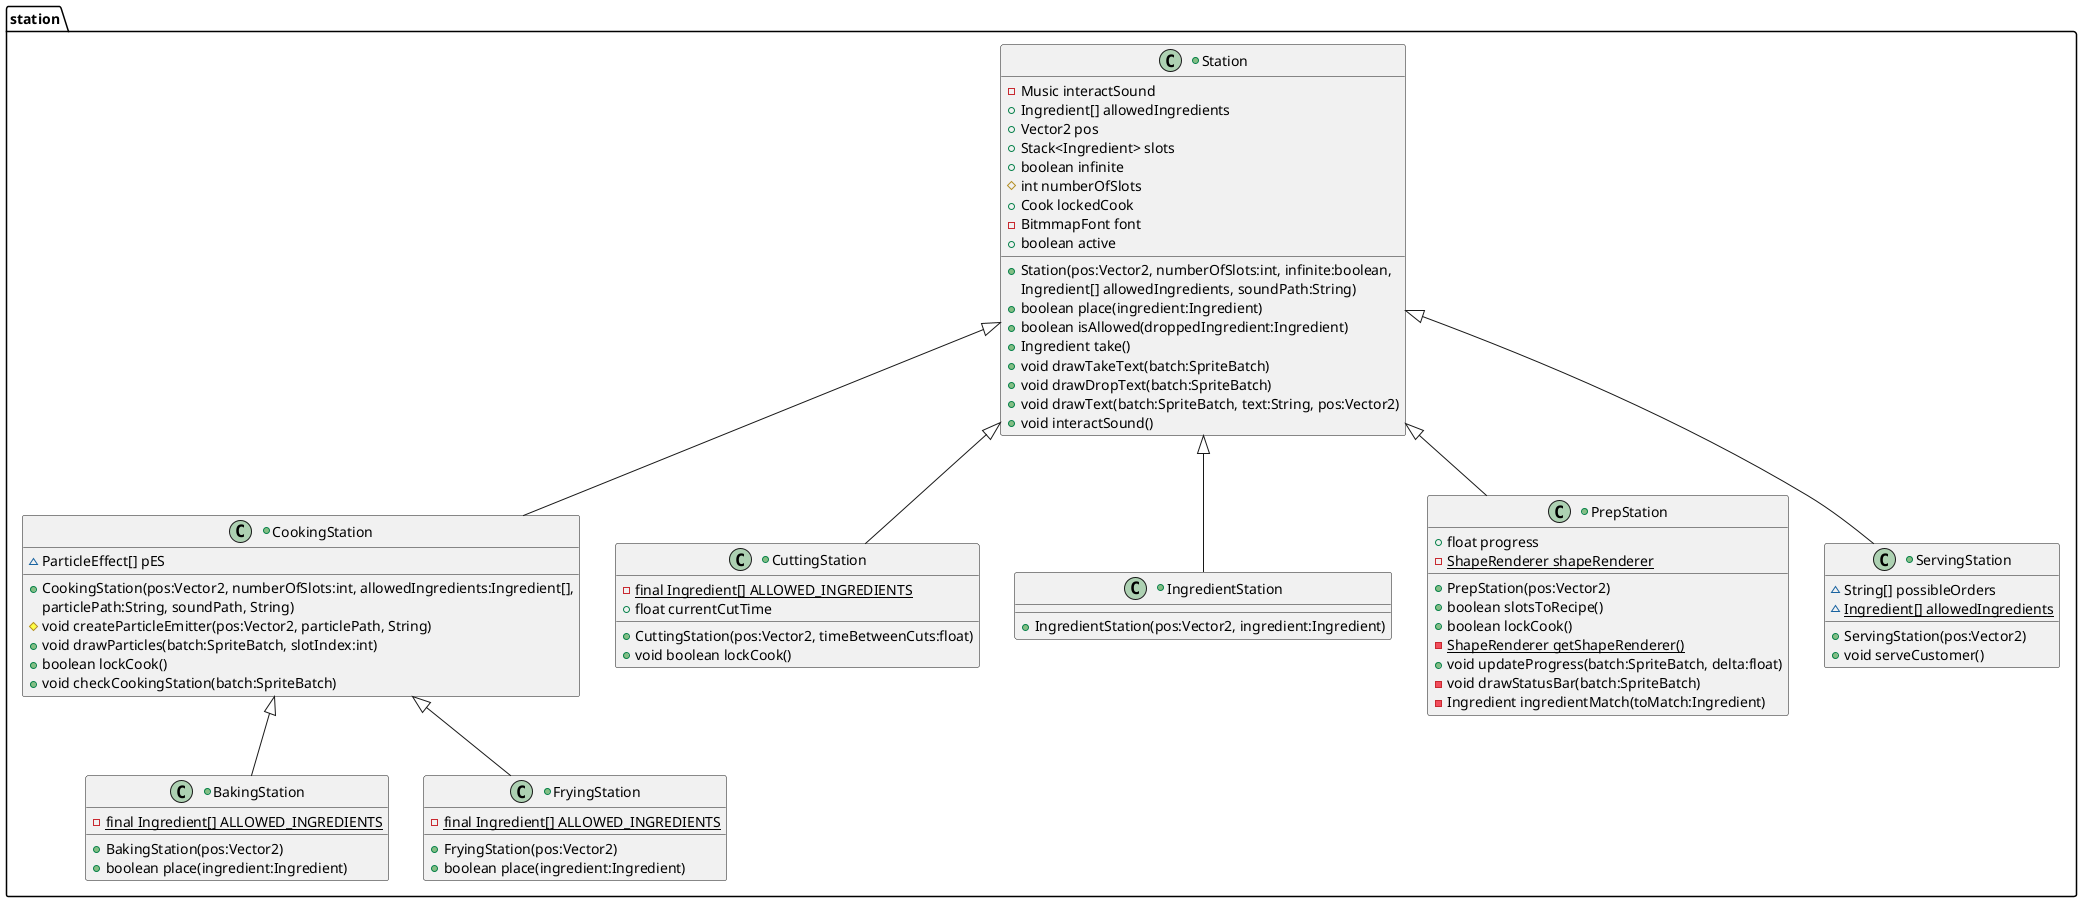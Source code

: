 @startuml
'https://plantuml.com/class-diagram

package "station"{

+class BakingStation extends CookingStation{
-{static} final Ingredient[] ALLOWED_INGREDIENTS
+BakingStation(pos:Vector2)
+boolean place(ingredient:Ingredient)
}

+class CookingStation extends Station{
~ParticleEffect[] pES
+CookingStation(pos:Vector2, numberOfSlots:int, allowedIngredients:Ingredient[],
 particlePath:String, soundPath, String)
#void createParticleEmitter(pos:Vector2, particlePath, String)
+void drawParticles(batch:SpriteBatch, slotIndex:int)
+boolean lockCook()
+void checkCookingStation(batch:SpriteBatch)
}

+class CuttingStation extends Station{
-{static} final Ingredient[] ALLOWED_INGREDIENTS
+float currentCutTime
+CuttingStation(pos:Vector2, timeBetweenCuts:float)
+void boolean lockCook()
}

+class FryingStation extends CookingStation{
-{static} final Ingredient[] ALLOWED_INGREDIENTS
+FryingStation(pos:Vector2)
+boolean place(ingredient:Ingredient)
}

+class IngredientStation extends Station{
+IngredientStation(pos:Vector2, ingredient:Ingredient)
}

+class PrepStation extends Station{
+float progress
-{static} ShapeRenderer shapeRenderer
+PrepStation(pos:Vector2)
+boolean slotsToRecipe()
+boolean lockCook()
-{static} ShapeRenderer getShapeRenderer()
+void updateProgress(batch:SpriteBatch, delta:float)
-void drawStatusBar(batch:SpriteBatch)
-Ingredient ingredientMatch(toMatch:Ingredient)
}

+class ServingStation extends Station{
~String[] possibleOrders
~{static} Ingredient[] allowedIngredients
+ServingStation(pos:Vector2)
+void serveCustomer()
}

+class Station{
-Music interactSound
+Ingredient[] allowedIngredients
+Vector2 pos
+Stack<Ingredient> slots
+boolean infinite
#int numberOfSlots
+Cook lockedCook
-BitmmapFont font
+boolean active
+Station(pos:Vector2, numberOfSlots:int, infinite:boolean,
 Ingredient[] allowedIngredients, soundPath:String)
+boolean place(ingredient:Ingredient)
+boolean isAllowed(droppedIngredient:Ingredient)
+Ingredient take()
+void drawTakeText(batch:SpriteBatch)
+void drawDropText(batch:SpriteBatch)
+void drawText(batch:SpriteBatch, text:String, pos:Vector2)
+void interactSound()
}

}

@enduml
